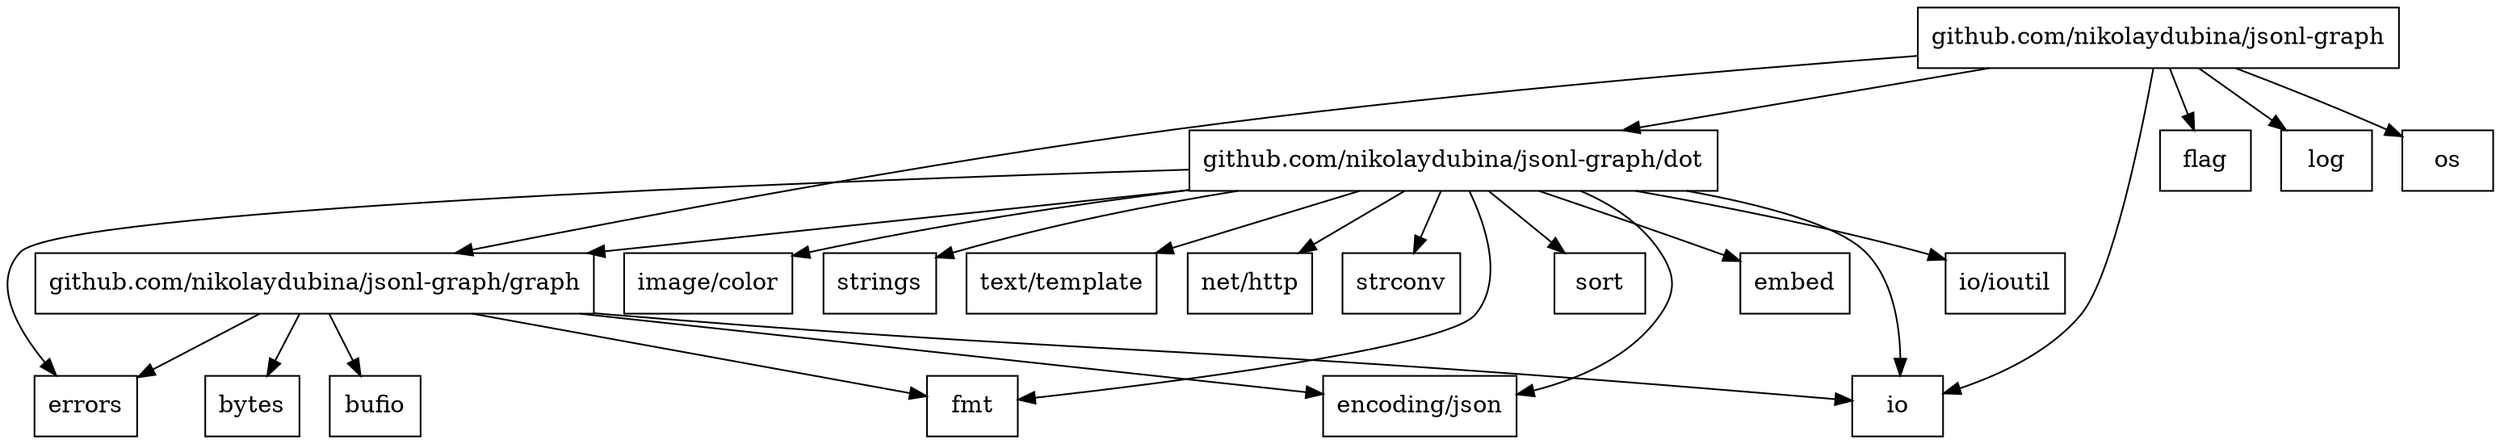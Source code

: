 digraph G {
rankdir=TB
"github.com/nikolaydubina/jsonl-graph/graph"
[
shape=record
label="{ github.com/nikolaydubina/jsonl-graph/graph }"
]

"errors"
[
shape=record
label="{ errors }"
]

"github.com/nikolaydubina/jsonl-graph/dot"
[
shape=record
label="{ github.com/nikolaydubina/jsonl-graph/dot }"
]

"sort"
[
shape=record
label="{ sort }"
]

"github.com/nikolaydubina/jsonl-graph"
[
shape=record
label="{ github.com/nikolaydubina/jsonl-graph }"
]

"bufio"
[
shape=record
label="{ bufio }"
]

"bytes"
[
shape=record
label="{ bytes }"
]

"fmt"
[
shape=record
label="{ fmt }"
]

"embed"
[
shape=record
label="{ embed }"
]

"io/ioutil"
[
shape=record
label="{ io/ioutil }"
]

"flag"
[
shape=record
label="{ flag }"
]

"log"
[
shape=record
label="{ log }"
]

"os"
[
shape=record
label="{ os }"
]

"encoding/json"
[
shape=record
label="{ encoding/json }"
]

"io"
[
shape=record
label="{ io }"
]

"image/color"
[
shape=record
label="{ image/color }"
]

"strings"
[
shape=record
label="{ strings }"
]

"text/template"
[
shape=record
label="{ text/template }"
]

"net/http"
[
shape=record
label="{ net/http }"
]

"strconv"
[
shape=record
label="{ strconv }"
]

"github.com/nikolaydubina/jsonl-graph/graph" -> "bytes"
"github.com/nikolaydubina/jsonl-graph/dot" -> "embed"
"github.com/nikolaydubina/jsonl-graph/dot" -> "errors"
"github.com/nikolaydubina/jsonl-graph/dot" -> "fmt"
"github.com/nikolaydubina/jsonl-graph/dot" -> "net/http"
"github.com/nikolaydubina/jsonl-graph" -> "flag"
"github.com/nikolaydubina/jsonl-graph/graph" -> "encoding/json"
"github.com/nikolaydubina/jsonl-graph/graph" -> "io"
"github.com/nikolaydubina/jsonl-graph/dot" -> "strconv"
"github.com/nikolaydubina/jsonl-graph" -> "github.com/nikolaydubina/jsonl-graph/graph"
"github.com/nikolaydubina/jsonl-graph/dot" -> "io"
"github.com/nikolaydubina/jsonl-graph/dot" -> "io/ioutil"
"github.com/nikolaydubina/jsonl-graph/dot" -> "strings"
"github.com/nikolaydubina/jsonl-graph" -> "io"
"github.com/nikolaydubina/jsonl-graph" -> "log"
"github.com/nikolaydubina/jsonl-graph/dot" -> "text/template"
"github.com/nikolaydubina/jsonl-graph/graph" -> "bufio"
"github.com/nikolaydubina/jsonl-graph/graph" -> "errors"
"github.com/nikolaydubina/jsonl-graph/graph" -> "fmt"
"github.com/nikolaydubina/jsonl-graph/dot" -> "encoding/json"
"github.com/nikolaydubina/jsonl-graph/dot" -> "github.com/nikolaydubina/jsonl-graph/graph"
"github.com/nikolaydubina/jsonl-graph/dot" -> "image/color"
"github.com/nikolaydubina/jsonl-graph/dot" -> "sort"
"github.com/nikolaydubina/jsonl-graph" -> "github.com/nikolaydubina/jsonl-graph/dot"
"github.com/nikolaydubina/jsonl-graph" -> "os"
}
